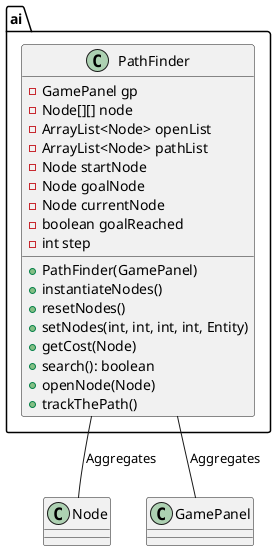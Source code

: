 @startuml PathFinder

package ai {
  class PathFinder {
    - GamePanel gp
    - Node[][] node
    - ArrayList<Node> openList
    - ArrayList<Node> pathList
    - Node startNode
    - Node goalNode
    - Node currentNode
    - boolean goalReached
    - int step
    + PathFinder(GamePanel)
    + instantiateNodes()
    + resetNodes()
    + setNodes(int, int, int, int, Entity)
    + getCost(Node)
    + search(): boolean
    + openNode(Node)
    + trackThePath()
  }
}

PathFinder -- Node : Aggregates
PathFinder -- GamePanel : Aggregates

@enduml

